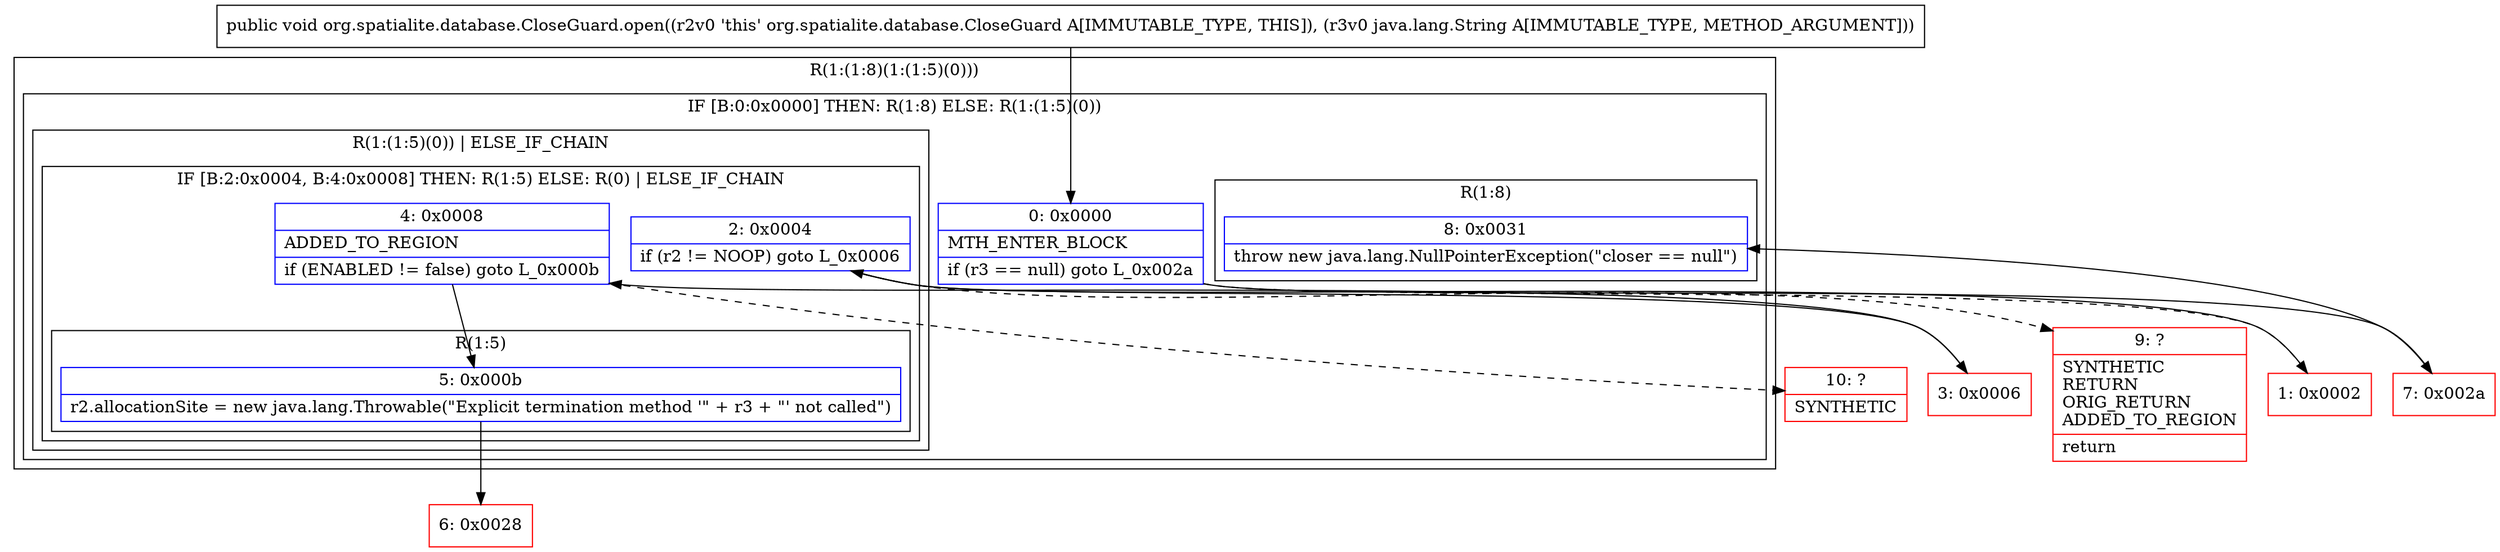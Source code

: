 digraph "CFG fororg.spatialite.database.CloseGuard.open(Ljava\/lang\/String;)V" {
subgraph cluster_Region_503642141 {
label = "R(1:(1:8)(1:(1:5)(0)))";
node [shape=record,color=blue];
subgraph cluster_IfRegion_999095758 {
label = "IF [B:0:0x0000] THEN: R(1:8) ELSE: R(1:(1:5)(0))";
node [shape=record,color=blue];
Node_0 [shape=record,label="{0\:\ 0x0000|MTH_ENTER_BLOCK\l|if (r3 == null) goto L_0x002a\l}"];
subgraph cluster_Region_1013460023 {
label = "R(1:8)";
node [shape=record,color=blue];
Node_8 [shape=record,label="{8\:\ 0x0031|throw new java.lang.NullPointerException(\"closer == null\")\l}"];
}
subgraph cluster_Region_761826898 {
label = "R(1:(1:5)(0)) | ELSE_IF_CHAIN\l";
node [shape=record,color=blue];
subgraph cluster_IfRegion_336941042 {
label = "IF [B:2:0x0004, B:4:0x0008] THEN: R(1:5) ELSE: R(0) | ELSE_IF_CHAIN\l";
node [shape=record,color=blue];
Node_2 [shape=record,label="{2\:\ 0x0004|if (r2 != NOOP) goto L_0x0006\l}"];
Node_4 [shape=record,label="{4\:\ 0x0008|ADDED_TO_REGION\l|if (ENABLED != false) goto L_0x000b\l}"];
subgraph cluster_Region_1210819123 {
label = "R(1:5)";
node [shape=record,color=blue];
Node_5 [shape=record,label="{5\:\ 0x000b|r2.allocationSite = new java.lang.Throwable(\"Explicit termination method '\" + r3 + \"' not called\")\l}"];
}
subgraph cluster_Region_903820949 {
label = "R(0)";
node [shape=record,color=blue];
}
}
}
}
}
Node_1 [shape=record,color=red,label="{1\:\ 0x0002}"];
Node_3 [shape=record,color=red,label="{3\:\ 0x0006}"];
Node_6 [shape=record,color=red,label="{6\:\ 0x0028}"];
Node_7 [shape=record,color=red,label="{7\:\ 0x002a}"];
Node_9 [shape=record,color=red,label="{9\:\ ?|SYNTHETIC\lRETURN\lORIG_RETURN\lADDED_TO_REGION\l|return\l}"];
Node_10 [shape=record,color=red,label="{10\:\ ?|SYNTHETIC\l}"];
MethodNode[shape=record,label="{public void org.spatialite.database.CloseGuard.open((r2v0 'this' org.spatialite.database.CloseGuard A[IMMUTABLE_TYPE, THIS]), (r3v0 java.lang.String A[IMMUTABLE_TYPE, METHOD_ARGUMENT])) }"];
MethodNode -> Node_0;
Node_0 -> Node_1[style=dashed];
Node_0 -> Node_7;
Node_2 -> Node_3;
Node_2 -> Node_9[style=dashed];
Node_4 -> Node_5;
Node_4 -> Node_10[style=dashed];
Node_5 -> Node_6;
Node_1 -> Node_2;
Node_3 -> Node_4;
Node_7 -> Node_8;
}


